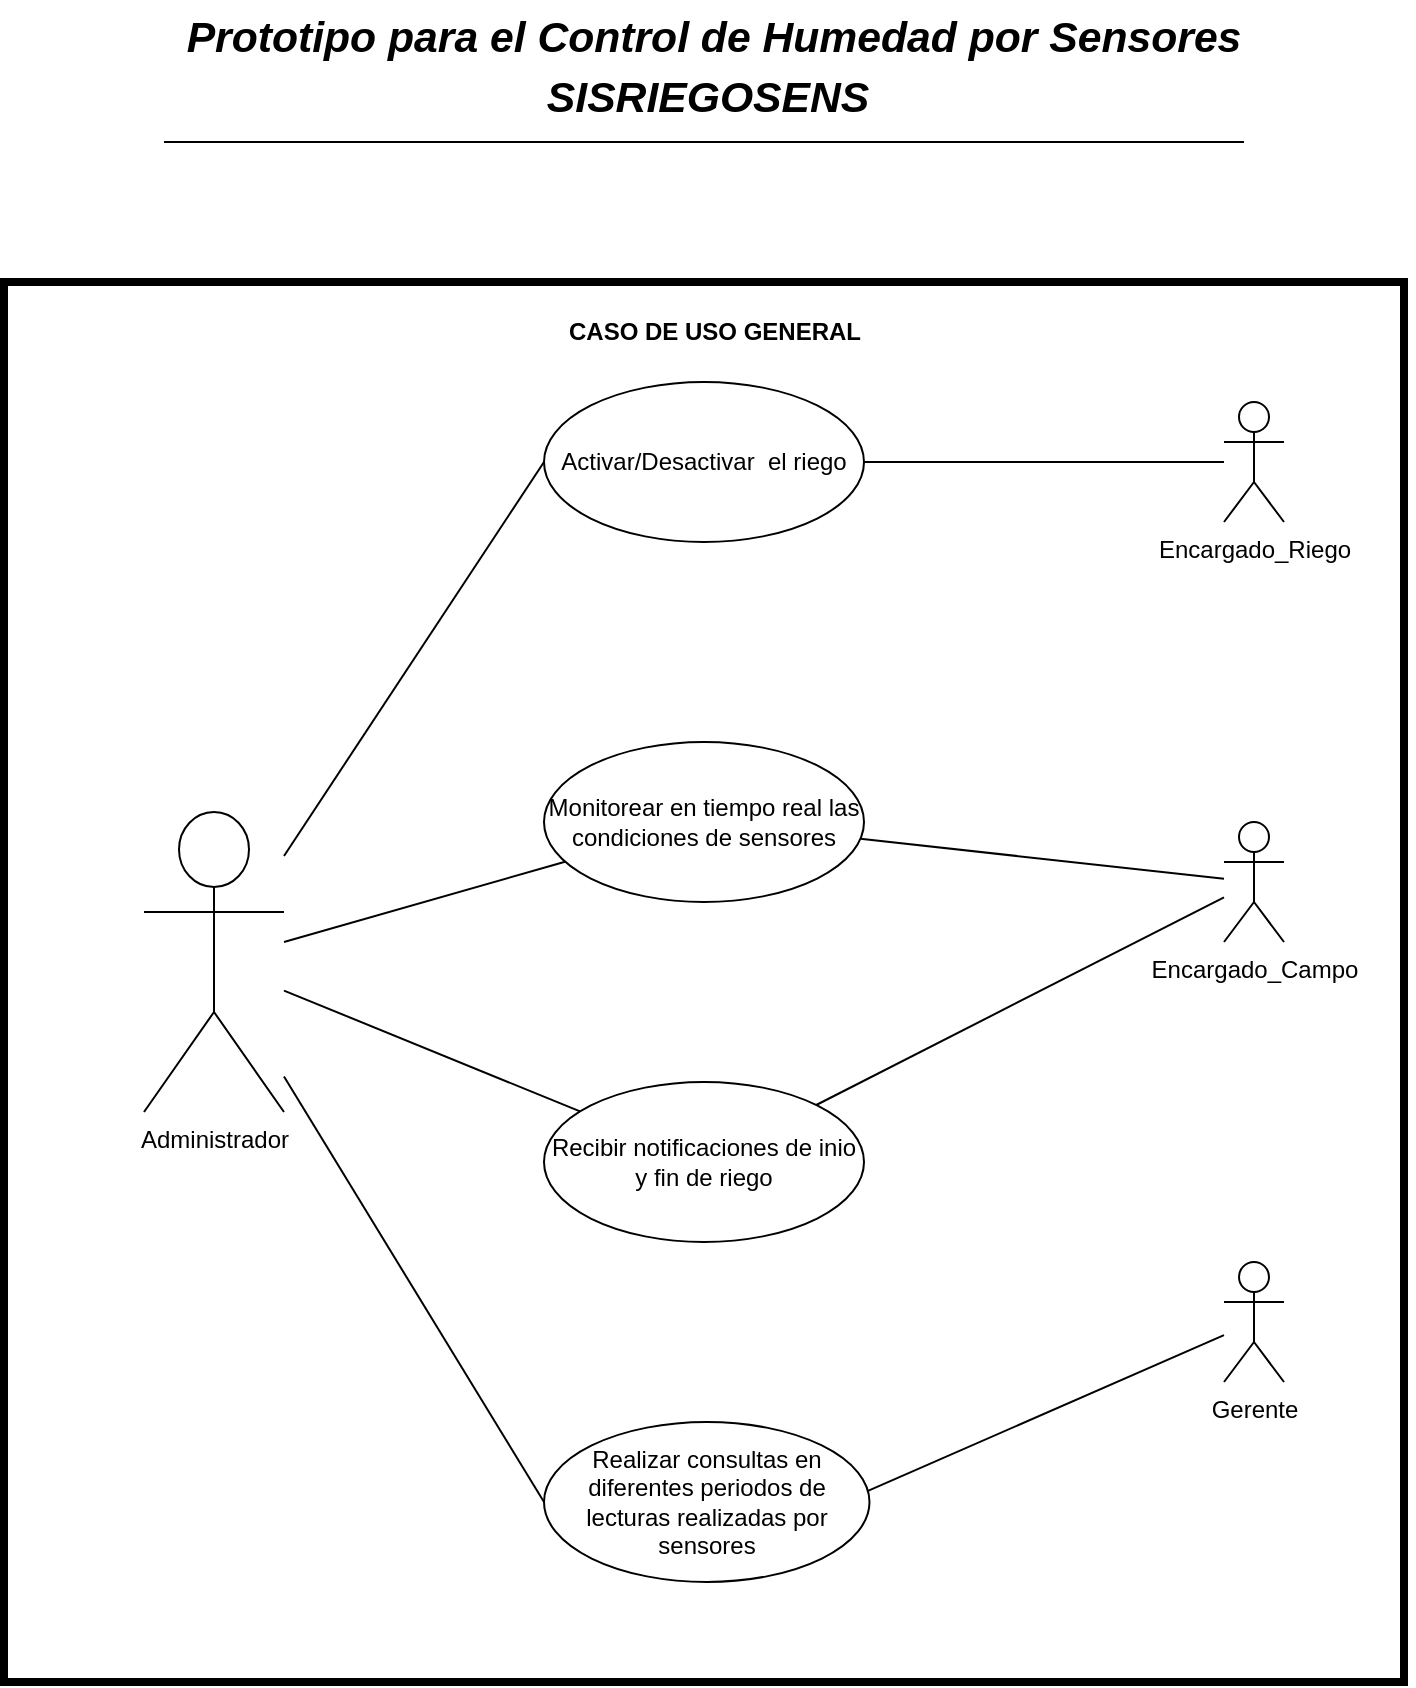 <mxfile version="26.2.12" pages="6">
  <diagram name="Caso_General" id="arvDlLISbcDBrVnGGUqu">
    <mxGraphModel dx="1748" dy="962" grid="1" gridSize="10" guides="1" tooltips="1" connect="1" arrows="1" fold="1" page="1" pageScale="1" pageWidth="850" pageHeight="1100" math="0" shadow="0">
      <root>
        <mxCell id="0" />
        <mxCell id="1" parent="0" />
        <mxCell id="gssGcW6bRnnRcE1PZCzO-5" value="" style="group" vertex="1" connectable="0" parent="1">
          <mxGeometry x="75" y="10" width="700" height="70" as="geometry" />
        </mxCell>
        <mxCell id="gssGcW6bRnnRcE1PZCzO-1" value="&lt;div style=&quot;-webkit-user-drag: none; -webkit-tap-highlight-color: transparent; margin: 0px; padding: 0px; user-select: text; clear: both; cursor: text; overflow: visible; position: relative; direction: ltr; color: rgb(0, 0, 0); font-family: &amp;quot;Segoe UI&amp;quot;, &amp;quot;Segoe UI Web&amp;quot;, Arial, Verdana, sans-serif; text-align: start;&quot; class=&quot;OutlineElement Ltr SCXW107485866 BCX0&quot;&gt;&lt;p style=&quot;-webkit-user-drag: none; -webkit-tap-highlight-color: transparent; margin: 5.267px 0px 0px; padding: 0px; user-select: text; overflow-wrap: break-word; white-space-collapse: preserve; vertical-align: baseline; font-kerning: none; color: windowtext; text-align: center;&quot; class=&quot;Paragraph SCXW107485866 BCX0&quot;&gt;&lt;span style=&quot;-webkit-user-drag: none; -webkit-tap-highlight-color: transparent; margin: 0px; padding: 0px; user-select: text; font-size: 16pt; font-style: italic; line-height: 25px; font-family: Arial, Arial_EmbeddedFont, Arial_MSFontService, sans-serif; font-weight: bold; background-color: light-dark(#ffffff, var(--ge-dark-color, #121212)); font-variant-ligatures: none !important;&quot; class=&quot;TextRun SCXW107485866 BCX0&quot; lang=&quot;ES-ES&quot; data-contrast=&quot;auto&quot;&gt;Prototipo para el Control de Humedad por Sensores&lt;/span&gt;&lt;/p&gt;&lt;p style=&quot;-webkit-user-drag: none; -webkit-tap-highlight-color: transparent; margin: 5.267px 0px 0px; padding: 0px; user-select: text; overflow-wrap: break-word; white-space-collapse: preserve; vertical-align: baseline; font-kerning: none; color: windowtext; text-align: center;&quot; class=&quot;Paragraph SCXW107485866 BCX0&quot;&gt;&lt;span style=&quot;-webkit-user-drag: none; -webkit-tap-highlight-color: transparent; margin: 0px; padding: 0px; user-select: text; font-size: 16pt; font-style: italic; line-height: 25px; font-family: Arial, Arial_EmbeddedFont, Arial_MSFontService, sans-serif; font-weight: bold; background-color: light-dark(#ffffff, var(--ge-dark-color, #121212)); font-variant-ligatures: none !important;&quot; class=&quot;TextRun SCXW107485866 BCX0&quot; lang=&quot;ES-ES&quot; data-contrast=&quot;auto&quot;&gt;SISRIEGOSENS &lt;/span&gt;&lt;/p&gt;&lt;/div&gt;" style="text;html=1;align=center;verticalAlign=middle;whiteSpace=wrap;rounded=0;fillColor=default;fillStyle=dashed;" vertex="1" parent="gssGcW6bRnnRcE1PZCzO-5">
          <mxGeometry width="700" height="60" as="geometry" />
        </mxCell>
        <mxCell id="gssGcW6bRnnRcE1PZCzO-4" value="" style="endArrow=none;html=1;rounded=0;" edge="1" parent="gssGcW6bRnnRcE1PZCzO-5">
          <mxGeometry width="50" height="50" relative="1" as="geometry">
            <mxPoint x="75" y="70" as="sourcePoint" />
            <mxPoint x="615" y="70" as="targetPoint" />
            <Array as="points">
              <mxPoint x="355" y="70" />
            </Array>
          </mxGeometry>
        </mxCell>
        <mxCell id="gssGcW6bRnnRcE1PZCzO-6" value="" style="whiteSpace=wrap;html=1;aspect=fixed;fillStyle=hatch;fillColor=none;strokeWidth=4;" vertex="1" parent="1">
          <mxGeometry x="70" y="150" width="700" height="700" as="geometry" />
        </mxCell>
        <mxCell id="gssGcW6bRnnRcE1PZCzO-7" value="&lt;b&gt;CASO DE USO GENERAL&lt;/b&gt;" style="text;html=1;align=center;verticalAlign=middle;whiteSpace=wrap;rounded=0;" vertex="1" parent="1">
          <mxGeometry x="343" y="160" width="165" height="30" as="geometry" />
        </mxCell>
        <mxCell id="gssGcW6bRnnRcE1PZCzO-27" style="rounded=0;orthogonalLoop=1;jettySize=auto;html=1;endArrow=none;startFill=0;" edge="1" parent="1" source="gssGcW6bRnnRcE1PZCzO-8" target="gssGcW6bRnnRcE1PZCzO-16">
          <mxGeometry relative="1" as="geometry" />
        </mxCell>
        <mxCell id="gssGcW6bRnnRcE1PZCzO-8" value="Activar/Desactivar&amp;nbsp; el riego" style="ellipse;whiteSpace=wrap;html=1;" vertex="1" parent="1">
          <mxGeometry x="340" y="200" width="160" height="80" as="geometry" />
        </mxCell>
        <mxCell id="gssGcW6bRnnRcE1PZCzO-29" style="rounded=0;orthogonalLoop=1;jettySize=auto;html=1;endArrow=none;startFill=0;" edge="1" parent="1" source="gssGcW6bRnnRcE1PZCzO-9" target="gssGcW6bRnnRcE1PZCzO-15">
          <mxGeometry relative="1" as="geometry" />
        </mxCell>
        <mxCell id="gssGcW6bRnnRcE1PZCzO-9" value="Monitorear en tiempo real las condiciones de sensores" style="ellipse;whiteSpace=wrap;html=1;" vertex="1" parent="1">
          <mxGeometry x="340" y="380" width="160" height="80" as="geometry" />
        </mxCell>
        <mxCell id="gssGcW6bRnnRcE1PZCzO-28" style="rounded=0;orthogonalLoop=1;jettySize=auto;html=1;endArrow=none;startFill=0;" edge="1" parent="1" source="gssGcW6bRnnRcE1PZCzO-10" target="gssGcW6bRnnRcE1PZCzO-15">
          <mxGeometry relative="1" as="geometry" />
        </mxCell>
        <mxCell id="gssGcW6bRnnRcE1PZCzO-10" value="Recibir notificaciones de inio y fin de riego" style="ellipse;whiteSpace=wrap;html=1;" vertex="1" parent="1">
          <mxGeometry x="340" y="550" width="160" height="80" as="geometry" />
        </mxCell>
        <mxCell id="gssGcW6bRnnRcE1PZCzO-25" style="rounded=0;orthogonalLoop=1;jettySize=auto;html=1;endArrow=none;startFill=0;exitX=0.99;exitY=0.435;exitDx=0;exitDy=0;exitPerimeter=0;" edge="1" parent="1" source="gssGcW6bRnnRcE1PZCzO-11" target="gssGcW6bRnnRcE1PZCzO-17">
          <mxGeometry relative="1" as="geometry" />
        </mxCell>
        <mxCell id="gssGcW6bRnnRcE1PZCzO-11" value="Realizar consultas en diferentes periodos de lecturas realizadas por sensores" style="ellipse;whiteSpace=wrap;html=1;" vertex="1" parent="1">
          <mxGeometry x="340" y="720" width="162.75" height="80" as="geometry" />
        </mxCell>
        <mxCell id="gssGcW6bRnnRcE1PZCzO-19" style="rounded=0;orthogonalLoop=1;jettySize=auto;html=1;entryX=0;entryY=0.5;entryDx=0;entryDy=0;endArrow=none;startFill=0;" edge="1" parent="1" source="gssGcW6bRnnRcE1PZCzO-12" target="gssGcW6bRnnRcE1PZCzO-8">
          <mxGeometry relative="1" as="geometry" />
        </mxCell>
        <mxCell id="gssGcW6bRnnRcE1PZCzO-20" style="rounded=0;orthogonalLoop=1;jettySize=auto;html=1;endArrow=none;startFill=0;" edge="1" parent="1" source="gssGcW6bRnnRcE1PZCzO-12" target="gssGcW6bRnnRcE1PZCzO-9">
          <mxGeometry relative="1" as="geometry" />
        </mxCell>
        <mxCell id="gssGcW6bRnnRcE1PZCzO-21" style="rounded=0;orthogonalLoop=1;jettySize=auto;html=1;endArrow=none;startFill=0;" edge="1" parent="1" source="gssGcW6bRnnRcE1PZCzO-12" target="gssGcW6bRnnRcE1PZCzO-10">
          <mxGeometry relative="1" as="geometry" />
        </mxCell>
        <mxCell id="gssGcW6bRnnRcE1PZCzO-22" style="rounded=0;orthogonalLoop=1;jettySize=auto;html=1;entryX=0;entryY=0.5;entryDx=0;entryDy=0;endArrow=none;startFill=0;" edge="1" parent="1" source="gssGcW6bRnnRcE1PZCzO-12" target="gssGcW6bRnnRcE1PZCzO-11">
          <mxGeometry relative="1" as="geometry" />
        </mxCell>
        <mxCell id="gssGcW6bRnnRcE1PZCzO-12" value="Administrador" style="shape=umlActor;verticalLabelPosition=bottom;verticalAlign=top;html=1;outlineConnect=0;" vertex="1" parent="1">
          <mxGeometry x="140" y="415" width="70" height="150" as="geometry" />
        </mxCell>
        <mxCell id="gssGcW6bRnnRcE1PZCzO-15" value="Encargado_Campo" style="shape=umlActor;verticalLabelPosition=bottom;verticalAlign=top;html=1;outlineConnect=0;" vertex="1" parent="1">
          <mxGeometry x="680" y="420" width="30" height="60" as="geometry" />
        </mxCell>
        <mxCell id="gssGcW6bRnnRcE1PZCzO-16" value="Encargado_Riego" style="shape=umlActor;verticalLabelPosition=bottom;verticalAlign=top;html=1;outlineConnect=0;" vertex="1" parent="1">
          <mxGeometry x="680" y="210" width="30" height="60" as="geometry" />
        </mxCell>
        <mxCell id="gssGcW6bRnnRcE1PZCzO-17" value="Gerente" style="shape=umlActor;verticalLabelPosition=bottom;verticalAlign=top;html=1;outlineConnect=0;" vertex="1" parent="1">
          <mxGeometry x="680" y="640" width="30" height="60" as="geometry" />
        </mxCell>
      </root>
    </mxGraphModel>
  </diagram>
  <diagram id="suNEXdLMi68iDnk_a27n" name="Med_Sensores">
    <mxGraphModel dx="1249" dy="687" grid="1" gridSize="10" guides="1" tooltips="1" connect="1" arrows="1" fold="1" page="1" pageScale="1" pageWidth="827" pageHeight="1169" math="0" shadow="0">
      <root>
        <mxCell id="0" />
        <mxCell id="1" parent="0" />
        <mxCell id="2F_IJ-BT0tjUSc80RfNm-1" value="" style="group" vertex="1" connectable="0" parent="1">
          <mxGeometry x="75" y="10" width="700" height="70" as="geometry" />
        </mxCell>
        <mxCell id="2F_IJ-BT0tjUSc80RfNm-2" value="&lt;div style=&quot;-webkit-user-drag: none; -webkit-tap-highlight-color: transparent; margin: 0px; padding: 0px; user-select: text; clear: both; cursor: text; overflow: visible; position: relative; direction: ltr; color: rgb(0, 0, 0); font-family: &amp;quot;Segoe UI&amp;quot;, &amp;quot;Segoe UI Web&amp;quot;, Arial, Verdana, sans-serif; text-align: start;&quot; class=&quot;OutlineElement Ltr SCXW107485866 BCX0&quot;&gt;&lt;p style=&quot;-webkit-user-drag: none; -webkit-tap-highlight-color: transparent; margin: 5.267px 0px 0px; padding: 0px; user-select: text; overflow-wrap: break-word; white-space-collapse: preserve; vertical-align: baseline; font-kerning: none; color: windowtext; text-align: center;&quot; class=&quot;Paragraph SCXW107485866 BCX0&quot;&gt;&lt;span style=&quot;-webkit-user-drag: none; -webkit-tap-highlight-color: transparent; margin: 0px; padding: 0px; user-select: text; font-size: 16pt; font-style: italic; line-height: 25px; font-family: Arial, Arial_EmbeddedFont, Arial_MSFontService, sans-serif; font-weight: bold; background-color: light-dark(#ffffff, var(--ge-dark-color, #121212)); font-variant-ligatures: none !important;&quot; class=&quot;TextRun SCXW107485866 BCX0&quot; lang=&quot;ES-ES&quot; data-contrast=&quot;auto&quot;&gt;Prototipo para el Control de Humedad por Sensores&lt;/span&gt;&lt;/p&gt;&lt;p style=&quot;-webkit-user-drag: none; -webkit-tap-highlight-color: transparent; margin: 5.267px 0px 0px; padding: 0px; user-select: text; overflow-wrap: break-word; white-space-collapse: preserve; vertical-align: baseline; font-kerning: none; color: windowtext; text-align: center;&quot; class=&quot;Paragraph SCXW107485866 BCX0&quot;&gt;&lt;span style=&quot;-webkit-user-drag: none; -webkit-tap-highlight-color: transparent; margin: 0px; padding: 0px; user-select: text; font-size: 16pt; font-style: italic; line-height: 25px; font-family: Arial, Arial_EmbeddedFont, Arial_MSFontService, sans-serif; font-weight: bold; background-color: light-dark(#ffffff, var(--ge-dark-color, #121212)); font-variant-ligatures: none !important;&quot; class=&quot;TextRun SCXW107485866 BCX0&quot; lang=&quot;ES-ES&quot; data-contrast=&quot;auto&quot;&gt;SISRIEGOSENS &lt;/span&gt;&lt;/p&gt;&lt;/div&gt;" style="text;html=1;align=center;verticalAlign=middle;whiteSpace=wrap;rounded=0;fillColor=default;fillStyle=dashed;" vertex="1" parent="2F_IJ-BT0tjUSc80RfNm-1">
          <mxGeometry width="700" height="60" as="geometry" />
        </mxCell>
        <mxCell id="2F_IJ-BT0tjUSc80RfNm-3" value="" style="endArrow=none;html=1;rounded=0;" edge="1" parent="2F_IJ-BT0tjUSc80RfNm-1">
          <mxGeometry width="50" height="50" relative="1" as="geometry">
            <mxPoint x="75" y="70" as="sourcePoint" />
            <mxPoint x="615" y="70" as="targetPoint" />
            <Array as="points">
              <mxPoint x="355" y="70" />
            </Array>
          </mxGeometry>
        </mxCell>
        <mxCell id="2F_IJ-BT0tjUSc80RfNm-4" value="" style="whiteSpace=wrap;html=1;fillColor=none;" vertex="1" parent="1">
          <mxGeometry x="40" y="110" width="770" height="390" as="geometry" />
        </mxCell>
        <mxCell id="2F_IJ-BT0tjUSc80RfNm-5" value="&lt;b&gt;Caso de Uso RF01&lt;/b&gt;" style="text;html=1;align=center;verticalAlign=middle;whiteSpace=wrap;rounded=0;" vertex="1" parent="1">
          <mxGeometry x="367" y="120" width="117" height="30" as="geometry" />
        </mxCell>
        <mxCell id="2F_IJ-BT0tjUSc80RfNm-12" style="rounded=0;orthogonalLoop=1;jettySize=auto;html=1;endArrow=none;startFill=0;" edge="1" parent="1" source="2F_IJ-BT0tjUSc80RfNm-6" target="2F_IJ-BT0tjUSc80RfNm-11">
          <mxGeometry relative="1" as="geometry" />
        </mxCell>
        <mxCell id="2F_IJ-BT0tjUSc80RfNm-6" value="Encargado_Riego" style="shape=umlActor;verticalLabelPosition=bottom;verticalAlign=top;html=1;outlineConnect=0;" vertex="1" parent="1">
          <mxGeometry x="100" y="265" width="30" height="60" as="geometry" />
        </mxCell>
        <mxCell id="2F_IJ-BT0tjUSc80RfNm-7" value="" style="whiteSpace=wrap;html=1;fillColor=none;" vertex="1" parent="1">
          <mxGeometry x="230" y="200" width="410" height="240" as="geometry" />
        </mxCell>
        <mxCell id="2F_IJ-BT0tjUSc80RfNm-8" value="SISRIEGOSENS" style="shape=umlActor;verticalLabelPosition=bottom;verticalAlign=top;html=1;outlineConnect=0;" vertex="1" parent="1">
          <mxGeometry x="745" y="230" width="30" height="60" as="geometry" />
        </mxCell>
        <mxCell id="2F_IJ-BT0tjUSc80RfNm-15" style="rounded=0;orthogonalLoop=1;jettySize=auto;html=1;dashed=1;dashPattern=8 8;" edge="1" parent="1" source="2F_IJ-BT0tjUSc80RfNm-11" target="2F_IJ-BT0tjUSc80RfNm-13">
          <mxGeometry relative="1" as="geometry" />
        </mxCell>
        <mxCell id="2F_IJ-BT0tjUSc80RfNm-16" value="&amp;lt;&amp;lt;Include&amp;gt;&amp;gt;" style="edgeLabel;html=1;align=center;verticalAlign=middle;resizable=0;points=[];" vertex="1" connectable="0" parent="2F_IJ-BT0tjUSc80RfNm-15">
          <mxGeometry x="0.066" y="1" relative="1" as="geometry">
            <mxPoint x="-5" y="-3" as="offset" />
          </mxGeometry>
        </mxCell>
        <mxCell id="2F_IJ-BT0tjUSc80RfNm-11" value="Revisar mediciones en tiempo real" style="ellipse;whiteSpace=wrap;html=1;" vertex="1" parent="1">
          <mxGeometry x="290" y="270" width="100" height="50" as="geometry" />
        </mxCell>
        <mxCell id="2F_IJ-BT0tjUSc80RfNm-14" style="rounded=0;orthogonalLoop=1;jettySize=auto;html=1;endArrow=none;startFill=0;entryX=0.5;entryY=0.5;entryDx=0;entryDy=0;entryPerimeter=0;" edge="1" parent="1" source="2F_IJ-BT0tjUSc80RfNm-13" target="2F_IJ-BT0tjUSc80RfNm-8">
          <mxGeometry relative="1" as="geometry" />
        </mxCell>
        <mxCell id="2F_IJ-BT0tjUSc80RfNm-13" value="Sincronizar lecturas de sensores" style="ellipse;whiteSpace=wrap;html=1;" vertex="1" parent="1">
          <mxGeometry x="530" y="230" width="100" height="50" as="geometry" />
        </mxCell>
        <mxCell id="2F_IJ-BT0tjUSc80RfNm-18" style="rounded=0;orthogonalLoop=1;jettySize=auto;html=1;entryX=1;entryY=1;entryDx=0;entryDy=0;dashed=1;dashPattern=8 8;" edge="1" parent="1" source="2F_IJ-BT0tjUSc80RfNm-17" target="2F_IJ-BT0tjUSc80RfNm-11">
          <mxGeometry relative="1" as="geometry" />
        </mxCell>
        <mxCell id="2F_IJ-BT0tjUSc80RfNm-19" value="&amp;lt;&amp;lt;Extends&amp;gt;&amp;gt;" style="edgeLabel;html=1;align=center;verticalAlign=middle;resizable=0;points=[];" vertex="1" connectable="0" parent="2F_IJ-BT0tjUSc80RfNm-18">
          <mxGeometry x="-0.169" y="3" relative="1" as="geometry">
            <mxPoint y="1" as="offset" />
          </mxGeometry>
        </mxCell>
        <mxCell id="2F_IJ-BT0tjUSc80RfNm-17" value="Activar Riego" style="ellipse;whiteSpace=wrap;html=1;" vertex="1" parent="1">
          <mxGeometry x="530" y="340" width="100" height="50" as="geometry" />
        </mxCell>
        <mxCell id="2F_IJ-BT0tjUSc80RfNm-20" style="rounded=0;orthogonalLoop=1;jettySize=auto;html=1;entryX=0.5;entryY=0.5;entryDx=0;entryDy=0;entryPerimeter=0;endArrow=none;startFill=0;" edge="1" parent="1" source="2F_IJ-BT0tjUSc80RfNm-17" target="2F_IJ-BT0tjUSc80RfNm-8">
          <mxGeometry relative="1" as="geometry" />
        </mxCell>
      </root>
    </mxGraphModel>
  </diagram>
  <diagram id="P3CfINT9tGbcpn_8EUiR" name="Riego_Manual">
    <mxGraphModel dx="874" dy="481" grid="1" gridSize="10" guides="1" tooltips="1" connect="1" arrows="1" fold="1" page="1" pageScale="1" pageWidth="827" pageHeight="1169" math="0" shadow="0">
      <root>
        <mxCell id="0" />
        <mxCell id="1" parent="0" />
        <mxCell id="gLOVui-XTa0jFNJpq2_D-1" value="" style="group" vertex="1" connectable="0" parent="1">
          <mxGeometry x="75" y="10" width="700" height="70" as="geometry" />
        </mxCell>
        <mxCell id="gLOVui-XTa0jFNJpq2_D-2" value="&lt;div style=&quot;-webkit-user-drag: none; -webkit-tap-highlight-color: transparent; margin: 0px; padding: 0px; user-select: text; clear: both; cursor: text; overflow: visible; position: relative; direction: ltr; color: rgb(0, 0, 0); font-family: &amp;quot;Segoe UI&amp;quot;, &amp;quot;Segoe UI Web&amp;quot;, Arial, Verdana, sans-serif; text-align: start;&quot; class=&quot;OutlineElement Ltr SCXW107485866 BCX0&quot;&gt;&lt;p style=&quot;-webkit-user-drag: none; -webkit-tap-highlight-color: transparent; margin: 5.267px 0px 0px; padding: 0px; user-select: text; overflow-wrap: break-word; white-space-collapse: preserve; vertical-align: baseline; font-kerning: none; color: windowtext; text-align: center;&quot; class=&quot;Paragraph SCXW107485866 BCX0&quot;&gt;&lt;span style=&quot;-webkit-user-drag: none; -webkit-tap-highlight-color: transparent; margin: 0px; padding: 0px; user-select: text; font-size: 16pt; font-style: italic; line-height: 25px; font-family: Arial, Arial_EmbeddedFont, Arial_MSFontService, sans-serif; font-weight: bold; background-color: light-dark(#ffffff, var(--ge-dark-color, #121212)); font-variant-ligatures: none !important;&quot; class=&quot;TextRun SCXW107485866 BCX0&quot; lang=&quot;ES-ES&quot; data-contrast=&quot;auto&quot;&gt;Prototipo para el Control de Humedad por Sensores&lt;/span&gt;&lt;/p&gt;&lt;p style=&quot;-webkit-user-drag: none; -webkit-tap-highlight-color: transparent; margin: 5.267px 0px 0px; padding: 0px; user-select: text; overflow-wrap: break-word; white-space-collapse: preserve; vertical-align: baseline; font-kerning: none; color: windowtext; text-align: center;&quot; class=&quot;Paragraph SCXW107485866 BCX0&quot;&gt;&lt;span style=&quot;-webkit-user-drag: none; -webkit-tap-highlight-color: transparent; margin: 0px; padding: 0px; user-select: text; font-size: 16pt; font-style: italic; line-height: 25px; font-family: Arial, Arial_EmbeddedFont, Arial_MSFontService, sans-serif; font-weight: bold; background-color: light-dark(#ffffff, var(--ge-dark-color, #121212)); font-variant-ligatures: none !important;&quot; class=&quot;TextRun SCXW107485866 BCX0&quot; lang=&quot;ES-ES&quot; data-contrast=&quot;auto&quot;&gt;SISRIEGOSENS &lt;/span&gt;&lt;/p&gt;&lt;/div&gt;" style="text;html=1;align=center;verticalAlign=middle;whiteSpace=wrap;rounded=0;fillColor=default;fillStyle=dashed;" vertex="1" parent="gLOVui-XTa0jFNJpq2_D-1">
          <mxGeometry width="700" height="60" as="geometry" />
        </mxCell>
        <mxCell id="gLOVui-XTa0jFNJpq2_D-3" value="" style="endArrow=none;html=1;rounded=0;" edge="1" parent="gLOVui-XTa0jFNJpq2_D-1">
          <mxGeometry width="50" height="50" relative="1" as="geometry">
            <mxPoint x="75" y="70" as="sourcePoint" />
            <mxPoint x="615" y="70" as="targetPoint" />
            <Array as="points">
              <mxPoint x="355" y="70" />
            </Array>
          </mxGeometry>
        </mxCell>
        <mxCell id="gLOVui-XTa0jFNJpq2_D-4" value="" style="whiteSpace=wrap;html=1;fillColor=none;" vertex="1" parent="1">
          <mxGeometry x="40" y="110" width="770" height="390" as="geometry" />
        </mxCell>
        <mxCell id="gLOVui-XTa0jFNJpq2_D-5" value="&lt;b&gt;Caso de Uso RF02&lt;/b&gt;" style="text;html=1;align=center;verticalAlign=middle;whiteSpace=wrap;rounded=0;" vertex="1" parent="1">
          <mxGeometry x="367" y="120" width="117" height="30" as="geometry" />
        </mxCell>
        <mxCell id="gLOVui-XTa0jFNJpq2_D-6" style="rounded=0;orthogonalLoop=1;jettySize=auto;html=1;endArrow=none;startFill=0;" edge="1" parent="1" source="gLOVui-XTa0jFNJpq2_D-7" target="gLOVui-XTa0jFNJpq2_D-12">
          <mxGeometry relative="1" as="geometry" />
        </mxCell>
        <mxCell id="gLOVui-XTa0jFNJpq2_D-7" value="Encargado_Riego" style="shape=umlActor;verticalLabelPosition=bottom;verticalAlign=top;html=1;outlineConnect=0;" vertex="1" parent="1">
          <mxGeometry x="100" y="265" width="30" height="60" as="geometry" />
        </mxCell>
        <mxCell id="gLOVui-XTa0jFNJpq2_D-8" value="" style="whiteSpace=wrap;html=1;fillColor=none;" vertex="1" parent="1">
          <mxGeometry x="230" y="200" width="410" height="280" as="geometry" />
        </mxCell>
        <mxCell id="gLOVui-XTa0jFNJpq2_D-9" value="SISRIEGOSENS" style="shape=umlActor;verticalLabelPosition=bottom;verticalAlign=top;html=1;outlineConnect=0;" vertex="1" parent="1">
          <mxGeometry x="745" y="230" width="30" height="60" as="geometry" />
        </mxCell>
        <mxCell id="gLOVui-XTa0jFNJpq2_D-10" style="rounded=0;orthogonalLoop=1;jettySize=auto;html=1;dashed=1;dashPattern=8 8;" edge="1" parent="1" source="gLOVui-XTa0jFNJpq2_D-12" target="gLOVui-XTa0jFNJpq2_D-14">
          <mxGeometry relative="1" as="geometry" />
        </mxCell>
        <mxCell id="gLOVui-XTa0jFNJpq2_D-11" value="&amp;lt;&amp;lt;Include&amp;gt;&amp;gt;" style="edgeLabel;html=1;align=center;verticalAlign=middle;resizable=0;points=[];" vertex="1" connectable="0" parent="gLOVui-XTa0jFNJpq2_D-10">
          <mxGeometry x="0.066" y="1" relative="1" as="geometry">
            <mxPoint x="-5" y="-3" as="offset" />
          </mxGeometry>
        </mxCell>
        <mxCell id="gLOVui-XTa0jFNJpq2_D-20" style="rounded=0;orthogonalLoop=1;jettySize=auto;html=1;entryX=0;entryY=0.5;entryDx=0;entryDy=0;dashed=1;dashPattern=8 8;endArrow=none;startFill=1;startArrow=classic;" edge="1" parent="1" source="gLOVui-XTa0jFNJpq2_D-12" target="gLOVui-XTa0jFNJpq2_D-19">
          <mxGeometry relative="1" as="geometry" />
        </mxCell>
        <mxCell id="gLOVui-XTa0jFNJpq2_D-22" value="&amp;lt;&amp;lt;Extends&amp;gt;&amp;gt;" style="edgeLabel;html=1;align=center;verticalAlign=middle;resizable=0;points=[];" vertex="1" connectable="0" parent="gLOVui-XTa0jFNJpq2_D-20">
          <mxGeometry x="0.088" y="-1" relative="1" as="geometry">
            <mxPoint as="offset" />
          </mxGeometry>
        </mxCell>
        <mxCell id="gLOVui-XTa0jFNJpq2_D-12" value="Activar el riego de forma manual" style="ellipse;whiteSpace=wrap;html=1;" vertex="1" parent="1">
          <mxGeometry x="290" y="270" width="100" height="50" as="geometry" />
        </mxCell>
        <mxCell id="gLOVui-XTa0jFNJpq2_D-13" style="rounded=0;orthogonalLoop=1;jettySize=auto;html=1;endArrow=none;startFill=0;entryX=0.5;entryY=0.5;entryDx=0;entryDy=0;entryPerimeter=0;" edge="1" parent="1" source="gLOVui-XTa0jFNJpq2_D-14" target="gLOVui-XTa0jFNJpq2_D-9">
          <mxGeometry relative="1" as="geometry" />
        </mxCell>
        <mxCell id="gLOVui-XTa0jFNJpq2_D-14" value="Sincronizar lecturas de sensores" style="ellipse;whiteSpace=wrap;html=1;" vertex="1" parent="1">
          <mxGeometry x="530" y="230" width="100" height="50" as="geometry" />
        </mxCell>
        <mxCell id="gLOVui-XTa0jFNJpq2_D-15" style="rounded=0;orthogonalLoop=1;jettySize=auto;html=1;entryX=1;entryY=1;entryDx=0;entryDy=0;dashed=1;dashPattern=8 8;startArrow=classic;startFill=1;endArrow=none;" edge="1" parent="1" source="gLOVui-XTa0jFNJpq2_D-17" target="gLOVui-XTa0jFNJpq2_D-12">
          <mxGeometry relative="1" as="geometry" />
        </mxCell>
        <mxCell id="gLOVui-XTa0jFNJpq2_D-16" value="&amp;lt;&amp;lt;Include&amp;gt;&amp;gt;" style="edgeLabel;html=1;align=center;verticalAlign=middle;resizable=0;points=[];" vertex="1" connectable="0" parent="gLOVui-XTa0jFNJpq2_D-15">
          <mxGeometry x="-0.169" y="3" relative="1" as="geometry">
            <mxPoint x="-8" y="1" as="offset" />
          </mxGeometry>
        </mxCell>
        <mxCell id="gLOVui-XTa0jFNJpq2_D-17" value="Activar Riego" style="ellipse;whiteSpace=wrap;html=1;" vertex="1" parent="1">
          <mxGeometry x="530" y="300" width="100" height="50" as="geometry" />
        </mxCell>
        <mxCell id="gLOVui-XTa0jFNJpq2_D-18" style="rounded=0;orthogonalLoop=1;jettySize=auto;html=1;entryX=0.5;entryY=0.5;entryDx=0;entryDy=0;entryPerimeter=0;endArrow=none;startFill=0;" edge="1" parent="1" source="gLOVui-XTa0jFNJpq2_D-17" target="gLOVui-XTa0jFNJpq2_D-9">
          <mxGeometry relative="1" as="geometry" />
        </mxCell>
        <mxCell id="gLOVui-XTa0jFNJpq2_D-19" value="Enviar Notificación" style="ellipse;whiteSpace=wrap;html=1;" vertex="1" parent="1">
          <mxGeometry x="530" y="380" width="100" height="50" as="geometry" />
        </mxCell>
      </root>
    </mxGraphModel>
  </diagram>
  <diagram id="YCh7UydA7967gv12s8x6" name="Riego_Automatico">
    <mxGraphModel dx="874" dy="481" grid="1" gridSize="10" guides="1" tooltips="1" connect="1" arrows="1" fold="1" page="1" pageScale="1" pageWidth="827" pageHeight="1169" math="0" shadow="0">
      <root>
        <mxCell id="0" />
        <mxCell id="1" parent="0" />
        <mxCell id="ko_VxQBo2jVOEb-XAHWc-1" value="" style="group" parent="1" vertex="1" connectable="0">
          <mxGeometry x="75" y="10" width="700" height="70" as="geometry" />
        </mxCell>
        <mxCell id="ko_VxQBo2jVOEb-XAHWc-2" value="&lt;div style=&quot;-webkit-user-drag: none; -webkit-tap-highlight-color: transparent; margin: 0px; padding: 0px; user-select: text; clear: both; cursor: text; overflow: visible; position: relative; direction: ltr; color: rgb(0, 0, 0); font-family: &amp;quot;Segoe UI&amp;quot;, &amp;quot;Segoe UI Web&amp;quot;, Arial, Verdana, sans-serif; text-align: start;&quot; class=&quot;OutlineElement Ltr SCXW107485866 BCX0&quot;&gt;&lt;p style=&quot;-webkit-user-drag: none; -webkit-tap-highlight-color: transparent; margin: 5.267px 0px 0px; padding: 0px; user-select: text; overflow-wrap: break-word; white-space-collapse: preserve; vertical-align: baseline; font-kerning: none; color: windowtext; text-align: center;&quot; class=&quot;Paragraph SCXW107485866 BCX0&quot;&gt;&lt;span style=&quot;-webkit-user-drag: none; -webkit-tap-highlight-color: transparent; margin: 0px; padding: 0px; user-select: text; font-size: 16pt; font-style: italic; line-height: 25px; font-family: Arial, Arial_EmbeddedFont, Arial_MSFontService, sans-serif; font-weight: bold; background-color: light-dark(#ffffff, var(--ge-dark-color, #121212)); font-variant-ligatures: none !important;&quot; class=&quot;TextRun SCXW107485866 BCX0&quot; lang=&quot;ES-ES&quot; data-contrast=&quot;auto&quot;&gt;Prototipo para el Control de Humedad por Sensores&lt;/span&gt;&lt;/p&gt;&lt;p style=&quot;-webkit-user-drag: none; -webkit-tap-highlight-color: transparent; margin: 5.267px 0px 0px; padding: 0px; user-select: text; overflow-wrap: break-word; white-space-collapse: preserve; vertical-align: baseline; font-kerning: none; color: windowtext; text-align: center;&quot; class=&quot;Paragraph SCXW107485866 BCX0&quot;&gt;&lt;span style=&quot;-webkit-user-drag: none; -webkit-tap-highlight-color: transparent; margin: 0px; padding: 0px; user-select: text; font-size: 16pt; font-style: italic; line-height: 25px; font-family: Arial, Arial_EmbeddedFont, Arial_MSFontService, sans-serif; font-weight: bold; background-color: light-dark(#ffffff, var(--ge-dark-color, #121212)); font-variant-ligatures: none !important;&quot; class=&quot;TextRun SCXW107485866 BCX0&quot; lang=&quot;ES-ES&quot; data-contrast=&quot;auto&quot;&gt;SISRIEGOSENS &lt;/span&gt;&lt;/p&gt;&lt;/div&gt;" style="text;html=1;align=center;verticalAlign=middle;whiteSpace=wrap;rounded=0;fillColor=default;fillStyle=dashed;" parent="ko_VxQBo2jVOEb-XAHWc-1" vertex="1">
          <mxGeometry width="700" height="60" as="geometry" />
        </mxCell>
        <mxCell id="ko_VxQBo2jVOEb-XAHWc-3" value="" style="endArrow=none;html=1;rounded=0;" parent="ko_VxQBo2jVOEb-XAHWc-1" edge="1">
          <mxGeometry width="50" height="50" relative="1" as="geometry">
            <mxPoint x="75" y="70" as="sourcePoint" />
            <mxPoint x="615" y="70" as="targetPoint" />
            <Array as="points">
              <mxPoint x="355" y="70" />
            </Array>
          </mxGeometry>
        </mxCell>
        <mxCell id="ko_VxQBo2jVOEb-XAHWc-4" value="" style="whiteSpace=wrap;html=1;fillColor=none;" parent="1" vertex="1">
          <mxGeometry x="40" y="110" width="770" height="390" as="geometry" />
        </mxCell>
        <mxCell id="ko_VxQBo2jVOEb-XAHWc-5" value="&lt;b&gt;Caso de Uso RF03&lt;/b&gt;" style="text;html=1;align=center;verticalAlign=middle;whiteSpace=wrap;rounded=0;" parent="1" vertex="1">
          <mxGeometry x="367" y="120" width="117" height="30" as="geometry" />
        </mxCell>
        <mxCell id="ko_VxQBo2jVOEb-XAHWc-9" value="SISRIEGOSENS" style="shape=umlActor;verticalLabelPosition=bottom;verticalAlign=top;html=1;outlineConnect=0;" parent="1" vertex="1">
          <mxGeometry x="745" y="290" width="30" height="60" as="geometry" />
        </mxCell>
        <mxCell id="ko_VxQBo2jVOEb-XAHWc-15" style="rounded=0;orthogonalLoop=1;jettySize=auto;html=1;endArrow=none;startFill=0;entryX=0.5;entryY=0.5;entryDx=0;entryDy=0;entryPerimeter=0;" parent="1" source="ko_VxQBo2jVOEb-XAHWc-16" target="ko_VxQBo2jVOEb-XAHWc-9" edge="1">
          <mxGeometry relative="1" as="geometry" />
        </mxCell>
        <mxCell id="ko_VxQBo2jVOEb-XAHWc-20" style="rounded=0;orthogonalLoop=1;jettySize=auto;html=1;entryX=0.5;entryY=0.5;entryDx=0;entryDy=0;entryPerimeter=0;endArrow=none;startFill=0;" parent="1" source="ko_VxQBo2jVOEb-XAHWc-19" target="ko_VxQBo2jVOEb-XAHWc-9" edge="1">
          <mxGeometry relative="1" as="geometry" />
        </mxCell>
        <mxCell id="ko_VxQBo2jVOEb-XAHWc-23" style="rounded=0;orthogonalLoop=1;jettySize=auto;html=1;entryX=0.5;entryY=0.5;entryDx=0;entryDy=0;entryPerimeter=0;exitX=1;exitY=0.5;exitDx=0;exitDy=0;endArrow=none;startFill=0;" parent="1" source="ko_VxQBo2jVOEb-XAHWc-21" target="ko_VxQBo2jVOEb-XAHWc-9" edge="1">
          <mxGeometry relative="1" as="geometry" />
        </mxCell>
        <mxCell id="wiLNYzSpB776ia4_1Dyf-1" value="" style="group" vertex="1" connectable="0" parent="1">
          <mxGeometry x="209" y="170" width="410" height="280" as="geometry" />
        </mxCell>
        <mxCell id="ko_VxQBo2jVOEb-XAHWc-8" value="" style="whiteSpace=wrap;html=1;fillColor=none;" parent="wiLNYzSpB776ia4_1Dyf-1" vertex="1">
          <mxGeometry width="410" height="280" as="geometry" />
        </mxCell>
        <mxCell id="ko_VxQBo2jVOEb-XAHWc-10" style="rounded=0;orthogonalLoop=1;jettySize=auto;html=1;dashed=1;dashPattern=8 8;" parent="wiLNYzSpB776ia4_1Dyf-1" source="ko_VxQBo2jVOEb-XAHWc-14" target="ko_VxQBo2jVOEb-XAHWc-16" edge="1">
          <mxGeometry relative="1" as="geometry" />
        </mxCell>
        <mxCell id="ko_VxQBo2jVOEb-XAHWc-11" value="&amp;lt;&amp;lt;Include&amp;gt;&amp;gt;" style="edgeLabel;html=1;align=center;verticalAlign=middle;resizable=0;points=[];" parent="ko_VxQBo2jVOEb-XAHWc-10" vertex="1" connectable="0">
          <mxGeometry x="0.066" y="1" relative="1" as="geometry">
            <mxPoint x="-5" y="-3" as="offset" />
          </mxGeometry>
        </mxCell>
        <mxCell id="ko_VxQBo2jVOEb-XAHWc-12" style="rounded=0;orthogonalLoop=1;jettySize=auto;html=1;entryX=0;entryY=0.5;entryDx=0;entryDy=0;dashed=1;dashPattern=8 8;endArrow=classic;startFill=0;startArrow=none;endFill=1;" parent="wiLNYzSpB776ia4_1Dyf-1" source="ko_VxQBo2jVOEb-XAHWc-14" target="ko_VxQBo2jVOEb-XAHWc-21" edge="1">
          <mxGeometry relative="1" as="geometry" />
        </mxCell>
        <mxCell id="ko_VxQBo2jVOEb-XAHWc-14" value="Activar el riego de forma Automatica" style="ellipse;whiteSpace=wrap;html=1;" parent="wiLNYzSpB776ia4_1Dyf-1" vertex="1">
          <mxGeometry x="60" y="80" width="100" height="50" as="geometry" />
        </mxCell>
        <mxCell id="ko_VxQBo2jVOEb-XAHWc-16" value="Sincronizar lecturas de sensores" style="ellipse;whiteSpace=wrap;html=1;" parent="wiLNYzSpB776ia4_1Dyf-1" vertex="1">
          <mxGeometry x="300" y="40" width="100" height="50" as="geometry" />
        </mxCell>
        <mxCell id="ko_VxQBo2jVOEb-XAHWc-17" style="rounded=0;orthogonalLoop=1;jettySize=auto;html=1;entryX=1;entryY=1;entryDx=0;entryDy=0;dashed=1;dashPattern=8 8;startArrow=classic;startFill=1;endArrow=none;" parent="wiLNYzSpB776ia4_1Dyf-1" source="ko_VxQBo2jVOEb-XAHWc-19" target="ko_VxQBo2jVOEb-XAHWc-14" edge="1">
          <mxGeometry relative="1" as="geometry" />
        </mxCell>
        <mxCell id="ko_VxQBo2jVOEb-XAHWc-18" value="&amp;lt;&amp;lt;Include&amp;gt;&amp;gt;" style="edgeLabel;html=1;align=center;verticalAlign=middle;resizable=0;points=[];" parent="ko_VxQBo2jVOEb-XAHWc-17" vertex="1" connectable="0">
          <mxGeometry x="-0.169" y="3" relative="1" as="geometry">
            <mxPoint x="-5" y="-1" as="offset" />
          </mxGeometry>
        </mxCell>
        <mxCell id="ko_VxQBo2jVOEb-XAHWc-19" value="Activar Riego" style="ellipse;whiteSpace=wrap;html=1;" parent="wiLNYzSpB776ia4_1Dyf-1" vertex="1">
          <mxGeometry x="300" y="110" width="100" height="50" as="geometry" />
        </mxCell>
        <mxCell id="ko_VxQBo2jVOEb-XAHWc-21" value="Enviar Notificación" style="ellipse;whiteSpace=wrap;html=1;" parent="wiLNYzSpB776ia4_1Dyf-1" vertex="1">
          <mxGeometry x="300" y="190" width="100" height="50" as="geometry" />
        </mxCell>
        <mxCell id="ko_VxQBo2jVOEb-XAHWc-22" value="&amp;lt;&amp;lt;Include&amp;gt;&amp;gt;" style="edgeLabel;html=1;align=center;verticalAlign=middle;resizable=0;points=[];" parent="wiLNYzSpB776ia4_1Dyf-1" vertex="1" connectable="0">
          <mxGeometry x="230.0" y="169.998" as="geometry" />
        </mxCell>
      </root>
    </mxGraphModel>
  </diagram>
  <diagram id="jGeFqmA6M1C__4eW0PZZ" name="Guarda_BD">
    <mxGraphModel dx="874" dy="481" grid="1" gridSize="10" guides="1" tooltips="1" connect="1" arrows="1" fold="1" page="1" pageScale="1" pageWidth="827" pageHeight="1169" math="0" shadow="0">
      <root>
        <mxCell id="0" />
        <mxCell id="1" parent="0" />
        <mxCell id="dDMOelHdWBTUp38TGhrh-1" value="" style="group" vertex="1" connectable="0" parent="1">
          <mxGeometry x="75" y="10" width="700" height="70" as="geometry" />
        </mxCell>
        <mxCell id="dDMOelHdWBTUp38TGhrh-2" value="&lt;div style=&quot;-webkit-user-drag: none; -webkit-tap-highlight-color: transparent; margin: 0px; padding: 0px; user-select: text; clear: both; cursor: text; overflow: visible; position: relative; direction: ltr; color: rgb(0, 0, 0); font-family: &amp;quot;Segoe UI&amp;quot;, &amp;quot;Segoe UI Web&amp;quot;, Arial, Verdana, sans-serif; text-align: start;&quot; class=&quot;OutlineElement Ltr SCXW107485866 BCX0&quot;&gt;&lt;p style=&quot;-webkit-user-drag: none; -webkit-tap-highlight-color: transparent; margin: 5.267px 0px 0px; padding: 0px; user-select: text; overflow-wrap: break-word; white-space-collapse: preserve; vertical-align: baseline; font-kerning: none; color: windowtext; text-align: center;&quot; class=&quot;Paragraph SCXW107485866 BCX0&quot;&gt;&lt;span style=&quot;-webkit-user-drag: none; -webkit-tap-highlight-color: transparent; margin: 0px; padding: 0px; user-select: text; font-size: 16pt; font-style: italic; line-height: 25px; font-family: Arial, Arial_EmbeddedFont, Arial_MSFontService, sans-serif; font-weight: bold; background-color: light-dark(#ffffff, var(--ge-dark-color, #121212)); font-variant-ligatures: none !important;&quot; class=&quot;TextRun SCXW107485866 BCX0&quot; lang=&quot;ES-ES&quot; data-contrast=&quot;auto&quot;&gt;Prototipo para el Control de Humedad por Sensores&lt;/span&gt;&lt;/p&gt;&lt;p style=&quot;-webkit-user-drag: none; -webkit-tap-highlight-color: transparent; margin: 5.267px 0px 0px; padding: 0px; user-select: text; overflow-wrap: break-word; white-space-collapse: preserve; vertical-align: baseline; font-kerning: none; color: windowtext; text-align: center;&quot; class=&quot;Paragraph SCXW107485866 BCX0&quot;&gt;&lt;span style=&quot;-webkit-user-drag: none; -webkit-tap-highlight-color: transparent; margin: 0px; padding: 0px; user-select: text; font-size: 16pt; font-style: italic; line-height: 25px; font-family: Arial, Arial_EmbeddedFont, Arial_MSFontService, sans-serif; font-weight: bold; background-color: light-dark(#ffffff, var(--ge-dark-color, #121212)); font-variant-ligatures: none !important;&quot; class=&quot;TextRun SCXW107485866 BCX0&quot; lang=&quot;ES-ES&quot; data-contrast=&quot;auto&quot;&gt;SISRIEGOSENS &lt;/span&gt;&lt;/p&gt;&lt;/div&gt;" style="text;html=1;align=center;verticalAlign=middle;whiteSpace=wrap;rounded=0;fillColor=default;fillStyle=dashed;" vertex="1" parent="dDMOelHdWBTUp38TGhrh-1">
          <mxGeometry width="700" height="60" as="geometry" />
        </mxCell>
        <mxCell id="dDMOelHdWBTUp38TGhrh-3" value="" style="endArrow=none;html=1;rounded=0;" edge="1" parent="dDMOelHdWBTUp38TGhrh-1">
          <mxGeometry width="50" height="50" relative="1" as="geometry">
            <mxPoint x="75" y="70" as="sourcePoint" />
            <mxPoint x="615" y="70" as="targetPoint" />
            <Array as="points">
              <mxPoint x="355" y="70" />
            </Array>
          </mxGeometry>
        </mxCell>
        <mxCell id="dDMOelHdWBTUp38TGhrh-4" value="" style="whiteSpace=wrap;html=1;fillColor=none;" vertex="1" parent="1">
          <mxGeometry x="40" y="110" width="770" height="390" as="geometry" />
        </mxCell>
        <mxCell id="dDMOelHdWBTUp38TGhrh-5" value="&lt;b&gt;Caso de Uso RF04&lt;/b&gt;" style="text;html=1;align=center;verticalAlign=middle;whiteSpace=wrap;rounded=0;" vertex="1" parent="1">
          <mxGeometry x="367" y="120" width="117" height="30" as="geometry" />
        </mxCell>
        <mxCell id="dDMOelHdWBTUp38TGhrh-9" value="SISRIEGOSENS" style="shape=umlActor;verticalLabelPosition=bottom;verticalAlign=top;html=1;outlineConnect=0;" vertex="1" parent="1">
          <mxGeometry x="745" y="275" width="30" height="60" as="geometry" />
        </mxCell>
        <mxCell id="dDMOelHdWBTUp38TGhrh-14" style="rounded=0;orthogonalLoop=1;jettySize=auto;html=1;endArrow=none;startFill=0;entryX=0.5;entryY=0.5;entryDx=0;entryDy=0;entryPerimeter=0;" edge="1" parent="1" source="dDMOelHdWBTUp38TGhrh-15" target="dDMOelHdWBTUp38TGhrh-9">
          <mxGeometry relative="1" as="geometry" />
        </mxCell>
        <mxCell id="dDMOelHdWBTUp38TGhrh-22" style="rounded=0;orthogonalLoop=1;jettySize=auto;html=1;entryX=0.5;entryY=0.5;entryDx=0;entryDy=0;entryPerimeter=0;exitX=1;exitY=0.5;exitDx=0;exitDy=0;endArrow=none;startFill=0;" edge="1" parent="1" source="dDMOelHdWBTUp38TGhrh-20" target="dDMOelHdWBTUp38TGhrh-9">
          <mxGeometry relative="1" as="geometry" />
        </mxCell>
        <mxCell id="EC-n6DF1jYkEAfU6hirR-2" value="" style="group" vertex="1" connectable="0" parent="1">
          <mxGeometry x="224" y="180" width="380" height="270" as="geometry" />
        </mxCell>
        <mxCell id="EC-n6DF1jYkEAfU6hirR-1" value="" style="whiteSpace=wrap;html=1;fillColor=none;" vertex="1" parent="EC-n6DF1jYkEAfU6hirR-2">
          <mxGeometry width="380" height="270" as="geometry" />
        </mxCell>
        <mxCell id="dDMOelHdWBTUp38TGhrh-10" style="rounded=0;orthogonalLoop=1;jettySize=auto;html=1;dashed=1;dashPattern=8 8;" edge="1" parent="EC-n6DF1jYkEAfU6hirR-2" source="dDMOelHdWBTUp38TGhrh-13" target="dDMOelHdWBTUp38TGhrh-15">
          <mxGeometry relative="1" as="geometry" />
        </mxCell>
        <mxCell id="dDMOelHdWBTUp38TGhrh-11" value="&amp;lt;&amp;lt;Include&amp;gt;&amp;gt;" style="edgeLabel;html=1;align=center;verticalAlign=middle;resizable=0;points=[];" vertex="1" connectable="0" parent="dDMOelHdWBTUp38TGhrh-10">
          <mxGeometry x="0.066" y="1" relative="1" as="geometry">
            <mxPoint x="-5" y="-3" as="offset" />
          </mxGeometry>
        </mxCell>
        <mxCell id="dDMOelHdWBTUp38TGhrh-12" style="rounded=0;orthogonalLoop=1;jettySize=auto;html=1;entryX=0;entryY=0.5;entryDx=0;entryDy=0;dashed=1;dashPattern=8 8;endArrow=none;startFill=1;startArrow=classic;endFill=1;" edge="1" parent="EC-n6DF1jYkEAfU6hirR-2" source="dDMOelHdWBTUp38TGhrh-13" target="dDMOelHdWBTUp38TGhrh-20">
          <mxGeometry relative="1" as="geometry" />
        </mxCell>
        <mxCell id="dDMOelHdWBTUp38TGhrh-13" value="Guardar lecturas en BD" style="ellipse;whiteSpace=wrap;html=1;" vertex="1" parent="EC-n6DF1jYkEAfU6hirR-2">
          <mxGeometry y="90" width="100" height="50" as="geometry" />
        </mxCell>
        <mxCell id="dDMOelHdWBTUp38TGhrh-15" value="Sincronizar lecturas de sensores" style="ellipse;whiteSpace=wrap;html=1;" vertex="1" parent="EC-n6DF1jYkEAfU6hirR-2">
          <mxGeometry x="240" y="50" width="100" height="50" as="geometry" />
        </mxCell>
        <mxCell id="dDMOelHdWBTUp38TGhrh-20" value="Reporte&amp;nbsp;" style="ellipse;whiteSpace=wrap;html=1;" vertex="1" parent="EC-n6DF1jYkEAfU6hirR-2">
          <mxGeometry x="240" y="200" width="100" height="50" as="geometry" />
        </mxCell>
        <mxCell id="dDMOelHdWBTUp38TGhrh-21" value="&amp;lt;&amp;lt;Extends&amp;gt;&amp;gt;" style="edgeLabel;html=1;align=center;verticalAlign=middle;resizable=0;points=[];" vertex="1" connectable="0" parent="EC-n6DF1jYkEAfU6hirR-2">
          <mxGeometry x="170.0" y="179.998" as="geometry">
            <mxPoint x="-12" y="-2" as="offset" />
          </mxGeometry>
        </mxCell>
      </root>
    </mxGraphModel>
  </diagram>
  <diagram id="ccykw4cDs79pjgh3ziIA" name="Envio_Notificacion">
    <mxGraphModel dx="874" dy="481" grid="1" gridSize="10" guides="1" tooltips="1" connect="1" arrows="1" fold="1" page="1" pageScale="1" pageWidth="827" pageHeight="1169" math="0" shadow="0">
      <root>
        <mxCell id="0" />
        <mxCell id="1" parent="0" />
        <mxCell id="j9YReofb16RYCy5HAHfC-1" value="" style="group" vertex="1" connectable="0" parent="1">
          <mxGeometry x="75" y="10" width="700" height="70" as="geometry" />
        </mxCell>
        <mxCell id="j9YReofb16RYCy5HAHfC-2" value="&lt;div style=&quot;-webkit-user-drag: none; -webkit-tap-highlight-color: transparent; margin: 0px; padding: 0px; user-select: text; clear: both; cursor: text; overflow: visible; position: relative; direction: ltr; color: rgb(0, 0, 0); font-family: &amp;quot;Segoe UI&amp;quot;, &amp;quot;Segoe UI Web&amp;quot;, Arial, Verdana, sans-serif; text-align: start;&quot; class=&quot;OutlineElement Ltr SCXW107485866 BCX0&quot;&gt;&lt;p style=&quot;-webkit-user-drag: none; -webkit-tap-highlight-color: transparent; margin: 5.267px 0px 0px; padding: 0px; user-select: text; overflow-wrap: break-word; white-space-collapse: preserve; vertical-align: baseline; font-kerning: none; color: windowtext; text-align: center;&quot; class=&quot;Paragraph SCXW107485866 BCX0&quot;&gt;&lt;span style=&quot;-webkit-user-drag: none; -webkit-tap-highlight-color: transparent; margin: 0px; padding: 0px; user-select: text; font-size: 16pt; font-style: italic; line-height: 25px; font-family: Arial, Arial_EmbeddedFont, Arial_MSFontService, sans-serif; font-weight: bold; background-color: light-dark(#ffffff, var(--ge-dark-color, #121212)); font-variant-ligatures: none !important;&quot; class=&quot;TextRun SCXW107485866 BCX0&quot; lang=&quot;ES-ES&quot; data-contrast=&quot;auto&quot;&gt;Prototipo para el Control de Humedad por Sensores&lt;/span&gt;&lt;/p&gt;&lt;p style=&quot;-webkit-user-drag: none; -webkit-tap-highlight-color: transparent; margin: 5.267px 0px 0px; padding: 0px; user-select: text; overflow-wrap: break-word; white-space-collapse: preserve; vertical-align: baseline; font-kerning: none; color: windowtext; text-align: center;&quot; class=&quot;Paragraph SCXW107485866 BCX0&quot;&gt;&lt;span style=&quot;-webkit-user-drag: none; -webkit-tap-highlight-color: transparent; margin: 0px; padding: 0px; user-select: text; font-size: 16pt; font-style: italic; line-height: 25px; font-family: Arial, Arial_EmbeddedFont, Arial_MSFontService, sans-serif; font-weight: bold; background-color: light-dark(#ffffff, var(--ge-dark-color, #121212)); font-variant-ligatures: none !important;&quot; class=&quot;TextRun SCXW107485866 BCX0&quot; lang=&quot;ES-ES&quot; data-contrast=&quot;auto&quot;&gt;SISRIEGOSENS &lt;/span&gt;&lt;/p&gt;&lt;/div&gt;" style="text;html=1;align=center;verticalAlign=middle;whiteSpace=wrap;rounded=0;fillColor=default;fillStyle=dashed;" vertex="1" parent="j9YReofb16RYCy5HAHfC-1">
          <mxGeometry width="700" height="60" as="geometry" />
        </mxCell>
        <mxCell id="j9YReofb16RYCy5HAHfC-3" value="" style="endArrow=none;html=1;rounded=0;" edge="1" parent="j9YReofb16RYCy5HAHfC-1">
          <mxGeometry width="50" height="50" relative="1" as="geometry">
            <mxPoint x="75" y="70" as="sourcePoint" />
            <mxPoint x="615" y="70" as="targetPoint" />
            <Array as="points">
              <mxPoint x="355" y="70" />
            </Array>
          </mxGeometry>
        </mxCell>
        <mxCell id="j9YReofb16RYCy5HAHfC-4" value="" style="whiteSpace=wrap;html=1;fillColor=none;" vertex="1" parent="1">
          <mxGeometry x="40" y="110" width="770" height="390" as="geometry" />
        </mxCell>
        <mxCell id="j9YReofb16RYCy5HAHfC-5" value="&lt;b&gt;Caso de Uso RF04&lt;/b&gt;" style="text;html=1;align=center;verticalAlign=middle;whiteSpace=wrap;rounded=0;" vertex="1" parent="1">
          <mxGeometry x="367" y="120" width="117" height="30" as="geometry" />
        </mxCell>
        <mxCell id="j9YReofb16RYCy5HAHfC-6" value="SISRIEGOSENS" style="shape=umlActor;verticalLabelPosition=bottom;verticalAlign=top;html=1;outlineConnect=0;" vertex="1" parent="1">
          <mxGeometry x="745" y="275" width="30" height="60" as="geometry" />
        </mxCell>
        <mxCell id="j9YReofb16RYCy5HAHfC-7" style="rounded=0;orthogonalLoop=1;jettySize=auto;html=1;endArrow=none;startFill=0;entryX=0.5;entryY=0.5;entryDx=0;entryDy=0;entryPerimeter=0;" edge="1" parent="1" source="j9YReofb16RYCy5HAHfC-15" target="j9YReofb16RYCy5HAHfC-6">
          <mxGeometry relative="1" as="geometry" />
        </mxCell>
        <mxCell id="j9YReofb16RYCy5HAHfC-8" style="rounded=0;orthogonalLoop=1;jettySize=auto;html=1;entryX=0.5;entryY=0.5;entryDx=0;entryDy=0;entryPerimeter=0;exitX=1;exitY=0.5;exitDx=0;exitDy=0;endArrow=none;startFill=0;" edge="1" parent="1" source="j9YReofb16RYCy5HAHfC-16" target="j9YReofb16RYCy5HAHfC-6">
          <mxGeometry relative="1" as="geometry" />
        </mxCell>
        <mxCell id="j9YReofb16RYCy5HAHfC-9" value="" style="group" vertex="1" connectable="0" parent="1">
          <mxGeometry x="224" y="180" width="380" height="270" as="geometry" />
        </mxCell>
        <mxCell id="j9YReofb16RYCy5HAHfC-10" value="" style="whiteSpace=wrap;html=1;fillColor=none;" vertex="1" parent="j9YReofb16RYCy5HAHfC-9">
          <mxGeometry width="380" height="270" as="geometry" />
        </mxCell>
        <mxCell id="j9YReofb16RYCy5HAHfC-11" style="rounded=0;orthogonalLoop=1;jettySize=auto;html=1;dashed=1;dashPattern=8 8;" edge="1" parent="j9YReofb16RYCy5HAHfC-9" source="j9YReofb16RYCy5HAHfC-14" target="j9YReofb16RYCy5HAHfC-15">
          <mxGeometry relative="1" as="geometry" />
        </mxCell>
        <mxCell id="j9YReofb16RYCy5HAHfC-12" value="&amp;lt;&amp;lt;Include&amp;gt;&amp;gt;" style="edgeLabel;html=1;align=center;verticalAlign=middle;resizable=0;points=[];" vertex="1" connectable="0" parent="j9YReofb16RYCy5HAHfC-11">
          <mxGeometry x="0.066" y="1" relative="1" as="geometry">
            <mxPoint x="-5" y="-3" as="offset" />
          </mxGeometry>
        </mxCell>
        <mxCell id="j9YReofb16RYCy5HAHfC-13" style="rounded=0;orthogonalLoop=1;jettySize=auto;html=1;entryX=0;entryY=0.5;entryDx=0;entryDy=0;dashed=1;dashPattern=8 8;endArrow=classic;startFill=0;startArrow=none;endFill=1;" edge="1" parent="j9YReofb16RYCy5HAHfC-9" source="j9YReofb16RYCy5HAHfC-14" target="j9YReofb16RYCy5HAHfC-16">
          <mxGeometry relative="1" as="geometry" />
        </mxCell>
        <mxCell id="j9YReofb16RYCy5HAHfC-14" value="Enviar notificación" style="ellipse;whiteSpace=wrap;html=1;" vertex="1" parent="j9YReofb16RYCy5HAHfC-9">
          <mxGeometry y="90" width="100" height="50" as="geometry" />
        </mxCell>
        <mxCell id="j9YReofb16RYCy5HAHfC-15" value="Sincronizar lecturas de sensores" style="ellipse;whiteSpace=wrap;html=1;" vertex="1" parent="j9YReofb16RYCy5HAHfC-9">
          <mxGeometry x="240" y="50" width="100" height="50" as="geometry" />
        </mxCell>
        <mxCell id="j9YReofb16RYCy5HAHfC-16" value="Inicio Riego Automatico" style="ellipse;whiteSpace=wrap;html=1;" vertex="1" parent="j9YReofb16RYCy5HAHfC-9">
          <mxGeometry x="240" y="200" width="100" height="50" as="geometry" />
        </mxCell>
        <mxCell id="j9YReofb16RYCy5HAHfC-18" value="&amp;lt;&amp;lt;Include&amp;gt;&amp;gt;" style="edgeLabel;html=1;align=center;verticalAlign=middle;resizable=0;points=[];" vertex="1" connectable="0" parent="j9YReofb16RYCy5HAHfC-9">
          <mxGeometry x="155.998" y="180.005" as="geometry" />
        </mxCell>
      </root>
    </mxGraphModel>
  </diagram>
</mxfile>
